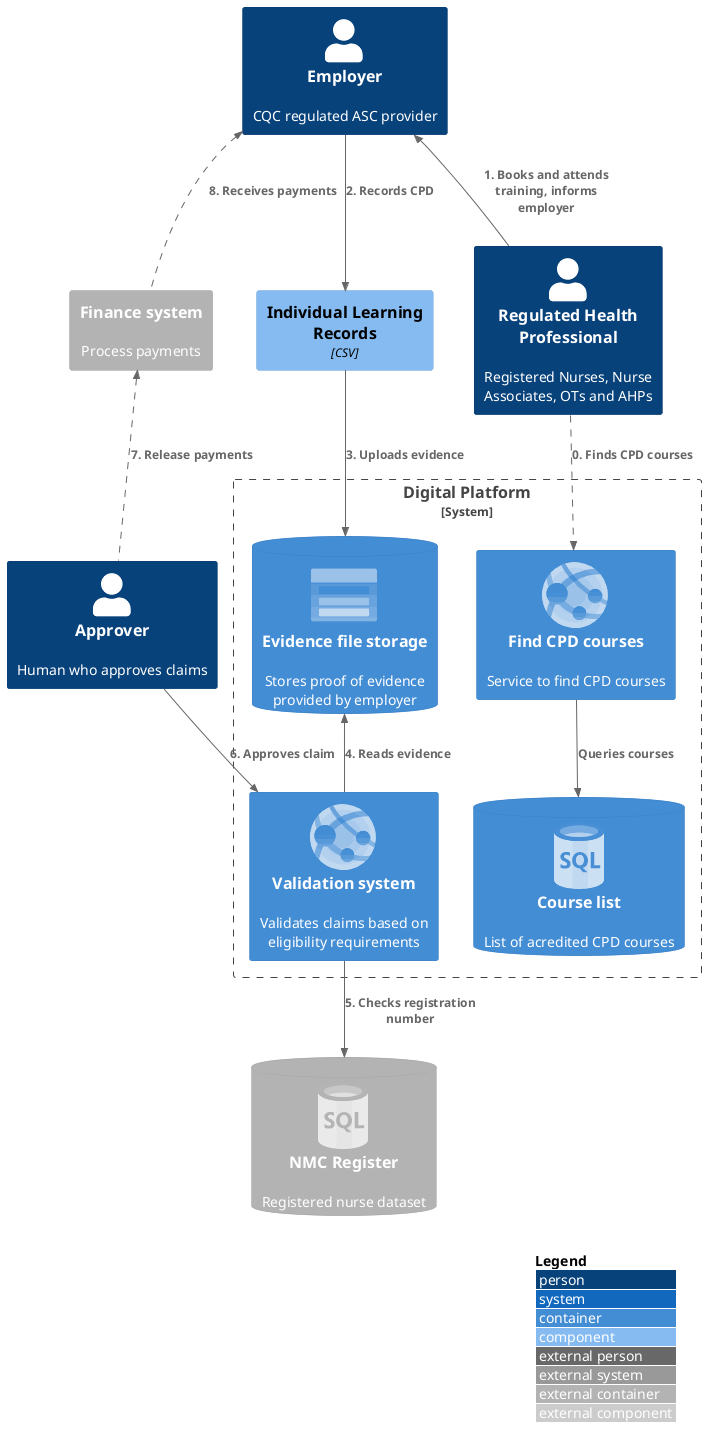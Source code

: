@startuml
!include <azure/AzureCommon>
!include <azure/Web/AzureWebApp>
!include <azure/Databases/AzureSqlDatabase>
!include <azure/Storage/AzureBlobStorage>
!include <C4/C4_Container>
!include <C4/C4_Component>

AddRelTag("dashed", $lineStyle=DashedLine())

Person(rhp, "Regulated Health Professional", "Registered Nurses, Nurse Associates, OTs and AHPs")

Person(emp, "Employer", "CQC regulated ASC provider")

Person(app, "Approver", "Human who approves claims")

System_Boundary(dp, "Digital Platform") {
  Container(fc, "Find CPD courses", "", $descr="Service to find CPD courses", $sprite="AzureWebApp")
  Container(vs, "Validation system", "", $descr="Validates claims based on eligibility requirements", $sprite="AzureWebApp")  
  ContainerDb(tdb, "Course list", "", $descr="List of acredited CPD courses", $sprite="AzureSqlDatabase")
  ContainerDb(fs, "Evidence file storage", "", $descr="Stores proof of evidence provided by employer", $sprite="AzureBlobStorage")
}

Component(ilrs, "Individual Learning Records", "CSV")

ContainerDb_Ext(nmc, "NMC Register", "", $descr="Registered nurse dataset", $sprite="AzureSqlDatabase")
Container_Ext(ps, "Finance system", "", $descr="Process payments")

Rel_U(rhp, emp, "1. Books and attends training, informs employer", "")
Rel_D(emp, ilrs, "2. Records CPD", "")
Rel_D(ilrs, fs, "3. Uploads evidence", "")
Rel_U(vs, fs, "4. Reads evidence", "")
Rel_D(vs, nmc, "5. Checks registration number")

Rel_D(rhp, fc, "0. Finds CPD courses", $tags="dashed")
Rel_D(fc, tdb, "Queries courses", "")

Rel_R(app, vs, "6. Approves claim")

Rel_U(app, ps, "7. Release payments", $tags="dashed")
Rel_U(ps, emp, "8. Receives payments", $tags="dashed")


LAYOUT_WITH_LEGEND()
@enduml
